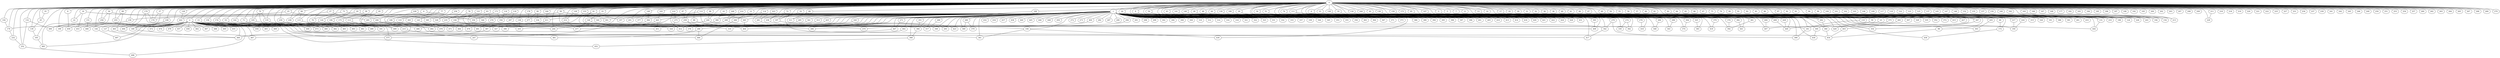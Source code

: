 
graph graphname {
    0 -- 1
0 -- 2
0 -- 3
0 -- 4
0 -- 5
0 -- 6
0 -- 7
0 -- 8
0 -- 9
0 -- 10
0 -- 11
0 -- 12
0 -- 13
0 -- 14
0 -- 15
0 -- 16
0 -- 17
0 -- 18
0 -- 19
0 -- 20
0 -- 21
0 -- 22
0 -- 23
0 -- 24
0 -- 25
0 -- 26
0 -- 27
0 -- 28
0 -- 29
0 -- 30
0 -- 31
0 -- 32
0 -- 33
0 -- 34
0 -- 35
0 -- 36
0 -- 37
0 -- 38
0 -- 39
0 -- 40
0 -- 41
0 -- 42
0 -- 43
0 -- 44
0 -- 45
0 -- 46
0 -- 47
0 -- 48
0 -- 49
0 -- 50
0 -- 51
0 -- 52
0 -- 53
0 -- 54
0 -- 55
0 -- 56
0 -- 57
0 -- 58
0 -- 59
0 -- 60
0 -- 61
0 -- 62
0 -- 63
0 -- 64
0 -- 65
0 -- 66
0 -- 67
0 -- 68
0 -- 69
0 -- 70
0 -- 71
0 -- 72
0 -- 73
0 -- 74
0 -- 75
0 -- 76
0 -- 77
0 -- 78
0 -- 79
0 -- 80
0 -- 81
0 -- 82
0 -- 83
0 -- 84
0 -- 85
0 -- 86
0 -- 87
0 -- 88
0 -- 89
0 -- 90
0 -- 91
0 -- 92
0 -- 93
0 -- 94
0 -- 95
0 -- 96
0 -- 97
0 -- 98
0 -- 99
0 -- 100
0 -- 101
0 -- 102
0 -- 103
0 -- 104
0 -- 105
0 -- 106
0 -- 107
0 -- 108
0 -- 109
0 -- 110
0 -- 111
0 -- 112
0 -- 113
0 -- 114
0 -- 115
0 -- 116
0 -- 117
0 -- 118
0 -- 119
0 -- 120
0 -- 121
0 -- 122
0 -- 123
0 -- 124
0 -- 125
0 -- 126
0 -- 127
0 -- 128
0 -- 129
0 -- 130
0 -- 131
0 -- 132
0 -- 133
0 -- 134
0 -- 135
0 -- 136
0 -- 137
0 -- 138
0 -- 139
0 -- 140
0 -- 141
0 -- 142
0 -- 143
0 -- 144
0 -- 145
0 -- 146
0 -- 147
0 -- 148
0 -- 149
0 -- 150
0 -- 151
0 -- 152
0 -- 153
0 -- 154
0 -- 155
0 -- 156
0 -- 157
0 -- 158
0 -- 159
0 -- 160
0 -- 161
0 -- 162
0 -- 163
0 -- 164
0 -- 165
0 -- 166
0 -- 167
0 -- 168
0 -- 169
0 -- 170
0 -- 171
0 -- 172
0 -- 173
0 -- 174
0 -- 175
0 -- 176
0 -- 177
0 -- 178
0 -- 179
0 -- 180
0 -- 181
0 -- 182
0 -- 183
0 -- 184
0 -- 185
0 -- 186
0 -- 187
0 -- 188
0 -- 189
0 -- 190
0 -- 191
0 -- 192
0 -- 193
0 -- 194
0 -- 195
0 -- 196
0 -- 197
0 -- 198
0 -- 199
0 -- 200
0 -- 201
0 -- 202
0 -- 203
0 -- 204
0 -- 205
0 -- 206
0 -- 207
0 -- 208
0 -- 209
0 -- 210
0 -- 211
0 -- 212
0 -- 213
0 -- 214
0 -- 215
0 -- 216
0 -- 217
0 -- 218
0 -- 219
0 -- 220
0 -- 221
0 -- 222
0 -- 223
0 -- 224
0 -- 225
0 -- 226
0 -- 227
0 -- 228
0 -- 229
0 -- 230
0 -- 231
0 -- 232
0 -- 233
0 -- 234
0 -- 235
0 -- 236
0 -- 237
0 -- 238
0 -- 239
0 -- 240
0 -- 241
0 -- 242
0 -- 243
0 -- 244
0 -- 245
0 -- 246
0 -- 247
0 -- 248
0 -- 249
0 -- 250
0 -- 251
0 -- 252
0 -- 253
0 -- 254
0 -- 255
0 -- 256
0 -- 257
0 -- 258
0 -- 259
0 -- 260
0 -- 261
0 -- 262
0 -- 263
0 -- 264
0 -- 265
0 -- 266
0 -- 267
0 -- 268
0 -- 269
0 -- 270
0 -- 442
1 -- 271
1 -- 272
1 -- 273
1 -- 274
1 -- 275
1 -- 276
1 -- 277
1 -- 278
1 -- 279
1 -- 280
1 -- 281
1 -- 282
1 -- 283
1 -- 284
1 -- 285
1 -- 286
1 -- 287
1 -- 288
1 -- 289
1 -- 290
1 -- 291
1 -- 292
1 -- 293
1 -- 294
1 -- 295
1 -- 296
1 -- 297
1 -- 298
1 -- 299
1 -- 300
1 -- 301
1 -- 302
1 -- 303
1 -- 304
1 -- 305
1 -- 306
1 -- 307
1 -- 308
1 -- 309
1 -- 310
1 -- 311
1 -- 312
1 -- 313
1 -- 314
1 -- 315
1 -- 316
1 -- 317
1 -- 318
1 -- 319
1 -- 320
1 -- 321
1 -- 322
1 -- 323
1 -- 324
1 -- 325
1 -- 326
1 -- 327
1 -- 328
1 -- 329
1 -- 330
1 -- 331
1 -- 332
1 -- 333
1 -- 334
1 -- 335
1 -- 336
1 -- 337
1 -- 338
1 -- 339
1 -- 340
1 -- 341
1 -- 342
1 -- 343
1 -- 344
1 -- 345
1 -- 346
1 -- 347
1 -- 348
1 -- 349
1 -- 350
1 -- 351
1 -- 352
1 -- 353
1 -- 354
1 -- 355
1 -- 356
1 -- 357
1 -- 358
1 -- 359
1 -- 360
1 -- 361
1 -- 362
1 -- 363
1 -- 364
1 -- 365
1 -- 366
1 -- 367
1 -- 368
1 -- 369
1 -- 370
1 -- 371
1 -- 372
1 -- 373
1 -- 374
1 -- 375
1 -- 376
1 -- 377
1 -- 378
1 -- 379
1 -- 380
1 -- 381
1 -- 382
1 -- 383
1 -- 384
1 -- 385
1 -- 386
1 -- 387
1 -- 388
1 -- 389
1 -- 390
1 -- 391
1 -- 392
1 -- 393
1 -- 394
1 -- 395
1 -- 396
1 -- 397
1 -- 398
1 -- 399
1 -- 400
1 -- 401
1 -- 402
1 -- 403
1 -- 404
1 -- 405
1 -- 406
1 -- 407
1 -- 408
1 -- 409
1 -- 410
1 -- 411
1 -- 412
1 -- 413
1 -- 414
1 -- 415
1 -- 416
1 -- 417
1 -- 418
1 -- 419
1 -- 420
1 -- 421
1 -- 422
1 -- 423
1 -- 424
1 -- 425
1 -- 426
1 -- 427
1 -- 428
1 -- 429
1 -- 430
1 -- 431
1 -- 432
1 -- 433
1 -- 434
1 -- 435
1 -- 436
1 -- 437
1 -- 438
1 -- 439
1 -- 440
1 -- 441
1 -- 442
1 -- 443
1 -- 444
1 -- 445
1 -- 446
1 -- 447
1 -- 448
1 -- 449
1 -- 450
1 -- 451
1 -- 176
2 -- 452
2 -- 453
2 -- 454
2 -- 455
2 -- 456
2 -- 457
2 -- 458
2 -- 459
2 -- 460
2 -- 461
2 -- 462
2 -- 463
2 -- 464
2 -- 465
2 -- 466
2 -- 467
2 -- 468
2 -- 469
2 -- 470
2 -- 471
2 -- 472
2 -- 473
2 -- 474
2 -- 475
2 -- 476
2 -- 477
2 -- 478
2 -- 479
2 -- 480
2 -- 481
2 -- 482
2 -- 483
2 -- 484
2 -- 485
2 -- 486
2 -- 487
2 -- 488
2 -- 489
2 -- 490
2 -- 491
2 -- 492
2 -- 493
2 -- 494
2 -- 495
2 -- 496
2 -- 497
2 -- 498
2 -- 499
2 -- 199
3 -- 233
4 -- 315
6 -- 460
6 -- 346
8 -- 459
9 -- 292
10 -- 380
12 -- 266
13 -- 198
15 -- 468
16 -- 453
16 -- 22
16 -- 295
17 -- 124
19 -- 326
20 -- 359
20 -- 120
21 -- 315
23 -- 449
24 -- 381
25 -- 158
25 -- 385
26 -- 427
26 -- 407
27 -- 461
27 -- 113
28 -- 329
30 -- 485
30 -- 305
30 -- 258
33 -- 146
34 -- 205
35 -- 45
37 -- 189
37 -- 176
39 -- 196
42 -- 388
43 -- 375
44 -- 352
45 -- 139
48 -- 335
49 -- 226
51 -- 69
52 -- 197
53 -- 482
54 -- 110
54 -- 59
58 -- 235
58 -- 340
58 -- 362
59 -- 300
62 -- 243
63 -- 133
63 -- 276
68 -- 463
68 -- 255
69 -- 172
70 -- 135
70 -- 105
70 -- 489
71 -- 493
72 -- 238
72 -- 197
73 -- 76
73 -- 206
74 -- 217
77 -- 188
77 -- 143
78 -- 338
84 -- 236
84 -- 115
85 -- 175
87 -- 194
88 -- 404
89 -- 311
89 -- 417
90 -- 277
90 -- 334
91 -- 451
91 -- 357
91 -- 412
94 -- 154
95 -- 444
97 -- 259
98 -- 454
99 -- 240
104 -- 179
105 -- 144
105 -- 324
107 -- 131
108 -- 189
110 -- 181
111 -- 191
111 -- 347
112 -- 317
112 -- 365
112 -- 204
113 -- 215
114 -- 201
114 -- 281
114 -- 317
115 -- 475
116 -- 356
118 -- 359
118 -- 297
120 -- 179
120 -- 387
120 -- 161
121 -- 338
126 -- 326
127 -- 460
128 -- 442
129 -- 212
130 -- 372
131 -- 444
132 -- 252
132 -- 490
134 -- 191
135 -- 161
136 -- 261
136 -- 391
138 -- 435
139 -- 165
140 -- 307
141 -- 283
142 -- 483
143 -- 204
144 -- 497
146 -- 378
146 -- 477
149 -- 384
149 -- 377
150 -- 433
151 -- 466
153 -- 301
153 -- 464
156 -- 473
158 -- 490
163 -- 213
164 -- 411
165 -- 485
169 -- 280
170 -- 409
170 -- 494
170 -- 176
171 -- 356
171 -- 390
171 -- 181
172 -- 436
173 -- 433
174 -- 480
175 -- 499
178 -- 277
179 -- 232
180 -- 415
181 -- 399
188 -- 435
188 -- 189
189 -- 460
193 -- 443
196 -- 499
197 -- 423
205 -- 303
206 -- 476
206 -- 327
210 -- 275
210 -- 412
211 -- 229
212 -- 477
214 -- 289
215 -- 247
217 -- 350
223 -- 281
224 -- 350
228 -- 327
228 -- 328
230 -- 366
232 -- 252
238 -- 293
240 -- 342
240 -- 471
244 -- 388
248 -- 289
252 -- 498
256 -- 328
259 -- 319
259 -- 286
266 -- 484
271 -- 447
274 -- 330
274 -- 362
275 -- 324
278 -- 416
279 -- 342
279 -- 399
280 -- 379
280 -- 369
281 -- 349
283 -- 403
284 -- 348
285 -- 489
286 -- 484
286 -- 481
288 -- 317
289 -- 336
289 -- 327
292 -- 360
294 -- 470
295 -- 361
296 -- 343
300 -- 430
304 -- 374
313 -- 479
320 -- 477
325 -- 383
336 -- 361
336 -- 439
338 -- 390
341 -- 464
342 -- 417
347 -- 354
351 -- 366
360 -- 454
365 -- 404
366 -- 368
368 -- 452
370 -- 419
375 -- 429
376 -- 392
380 -- 412
381 -- 392
382 -- 441
384 -- 492
387 -- 475
393 -- 409
400 -- 496
402 -- 467
403 -- 454
406 -- 407
408 -- 449
411 -- 486
425 -- 491
428 -- 449
443 -- 476
443 -- 451
447 -- 460
463 -- 467

}
